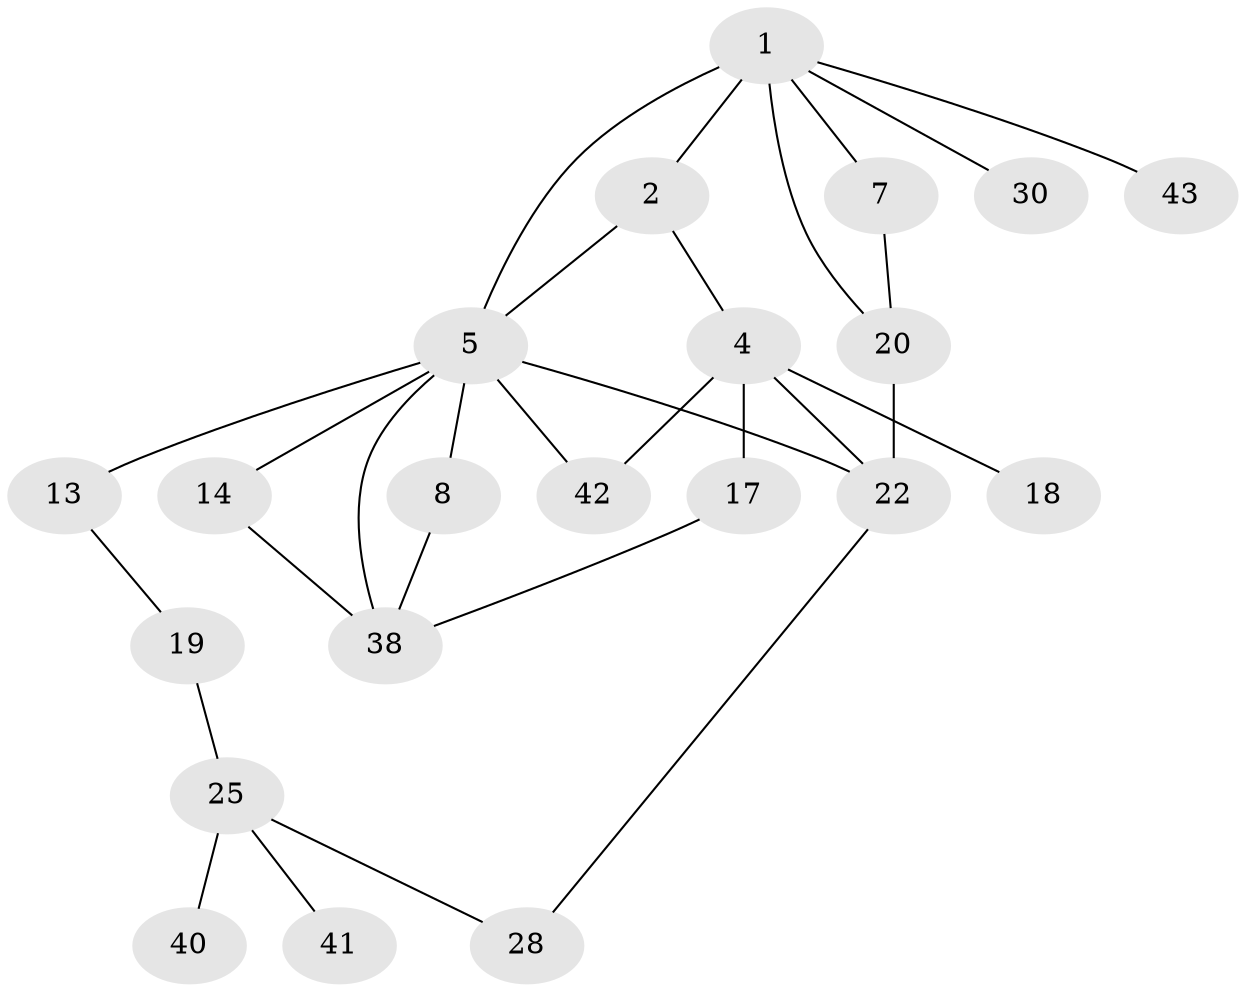 // original degree distribution, {5: 0.11320754716981132, 3: 0.1509433962264151, 4: 0.11320754716981132, 2: 0.3584905660377358, 1: 0.2641509433962264}
// Generated by graph-tools (version 1.1) at 2025/16/03/04/25 18:16:51]
// undirected, 21 vertices, 29 edges
graph export_dot {
graph [start="1"]
  node [color=gray90,style=filled];
  1 [super="+3"];
  2;
  4 [super="+10+36"];
  5 [super="+6"];
  7 [super="+34+29+15"];
  8;
  13 [super="+39"];
  14 [super="+37+24"];
  17;
  18;
  19;
  20 [super="+35+31"];
  22 [super="+32"];
  25 [super="+44+27"];
  28;
  30 [super="+53"];
  38 [super="+52"];
  40;
  41;
  42 [super="+51"];
  43;
  1 -- 2;
  1 -- 5 [weight=2];
  1 -- 7;
  1 -- 43;
  1 -- 20;
  1 -- 30;
  2 -- 4;
  2 -- 5;
  4 -- 17;
  4 -- 18;
  4 -- 22 [weight=2];
  4 -- 42;
  5 -- 8;
  5 -- 13 [weight=2];
  5 -- 42;
  5 -- 14;
  5 -- 38;
  5 -- 22;
  7 -- 20;
  8 -- 38;
  13 -- 19;
  14 -- 38;
  17 -- 38;
  19 -- 25;
  20 -- 22;
  22 -- 28;
  25 -- 40;
  25 -- 41;
  25 -- 28;
}
